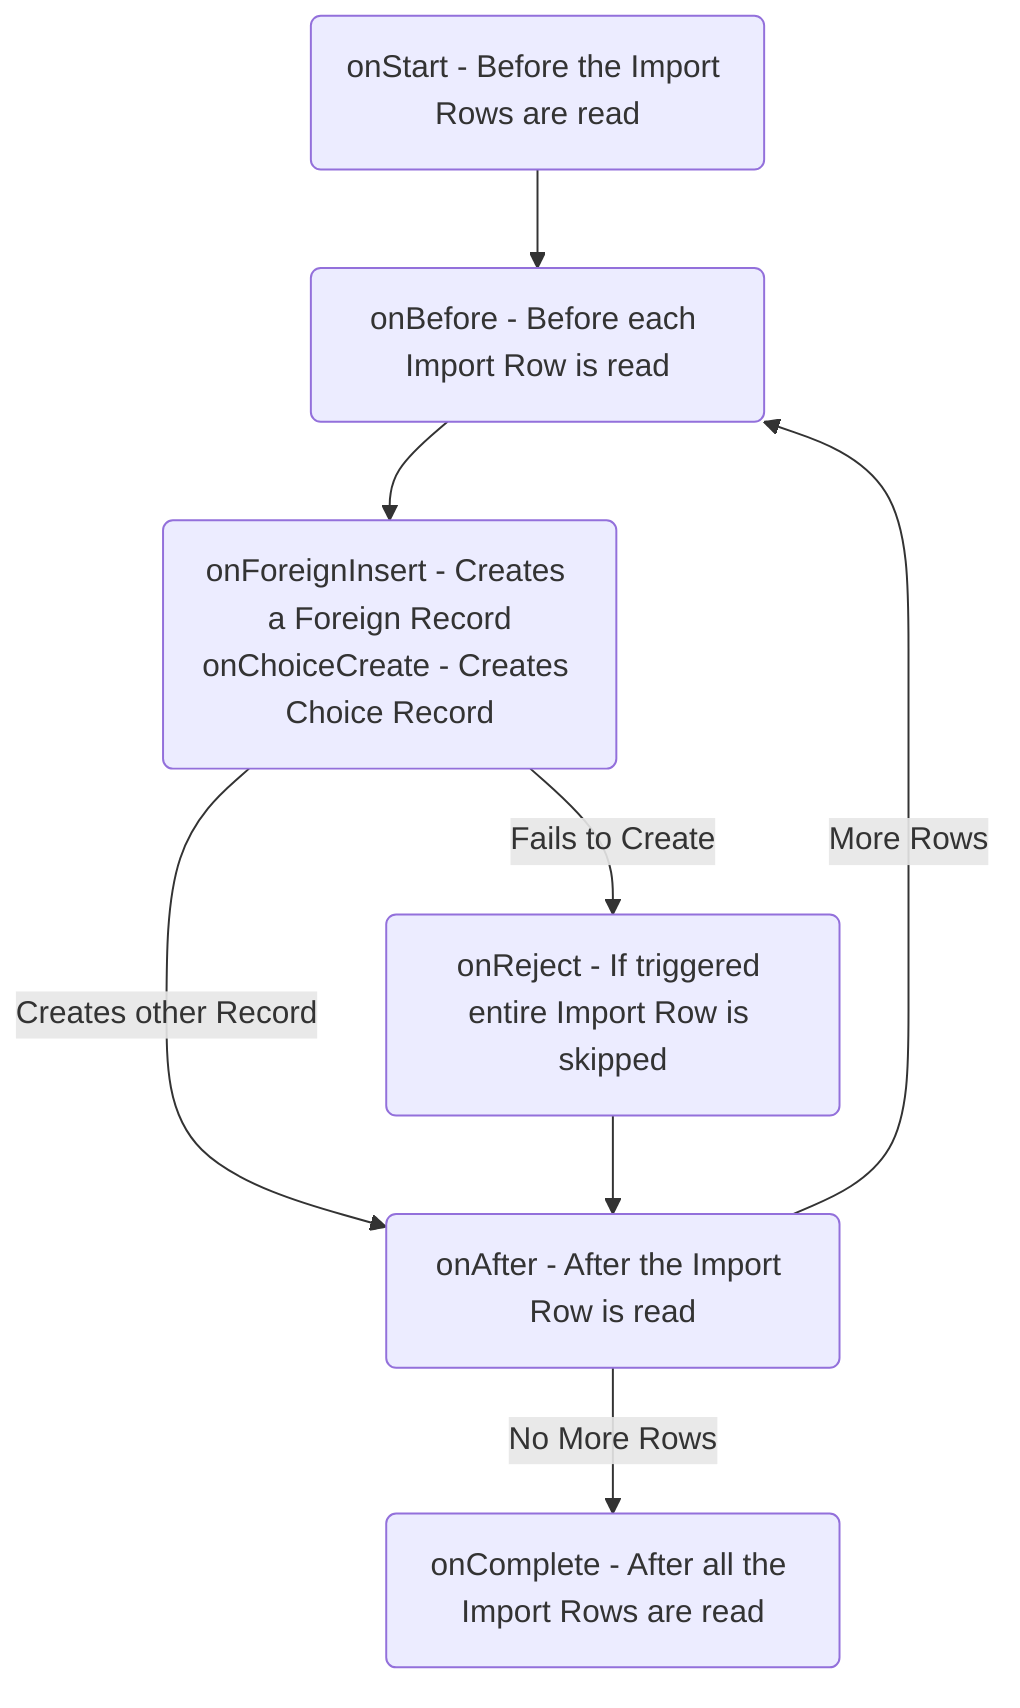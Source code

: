 graph TD
  E1(onStart - Before the Import Rows are read)
  E2(onBefore - Before each Import Row is read)
  E3(onForeignInsert - Creates a Foreign Record<br/>onChoiceCreate</div> - Creates Choice Record)
  E4(onReject - If triggered entire Import Row is skipped)
  E5(onAfter - After the Import Row is read)
  E6(onComplete - After all the Import Rows are read)

E1-->E2
E2-->E3
E3--Creates other Record-->E5
E3--Fails to Create-->E4
E4-->E5
E5--No More Rows-->E6
E5--More Rows-->E2